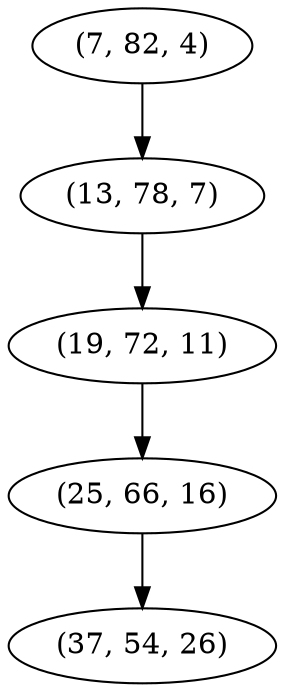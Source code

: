 digraph tree {
    "(7, 82, 4)";
    "(13, 78, 7)";
    "(19, 72, 11)";
    "(25, 66, 16)";
    "(37, 54, 26)";
    "(7, 82, 4)" -> "(13, 78, 7)";
    "(13, 78, 7)" -> "(19, 72, 11)";
    "(19, 72, 11)" -> "(25, 66, 16)";
    "(25, 66, 16)" -> "(37, 54, 26)";
}
